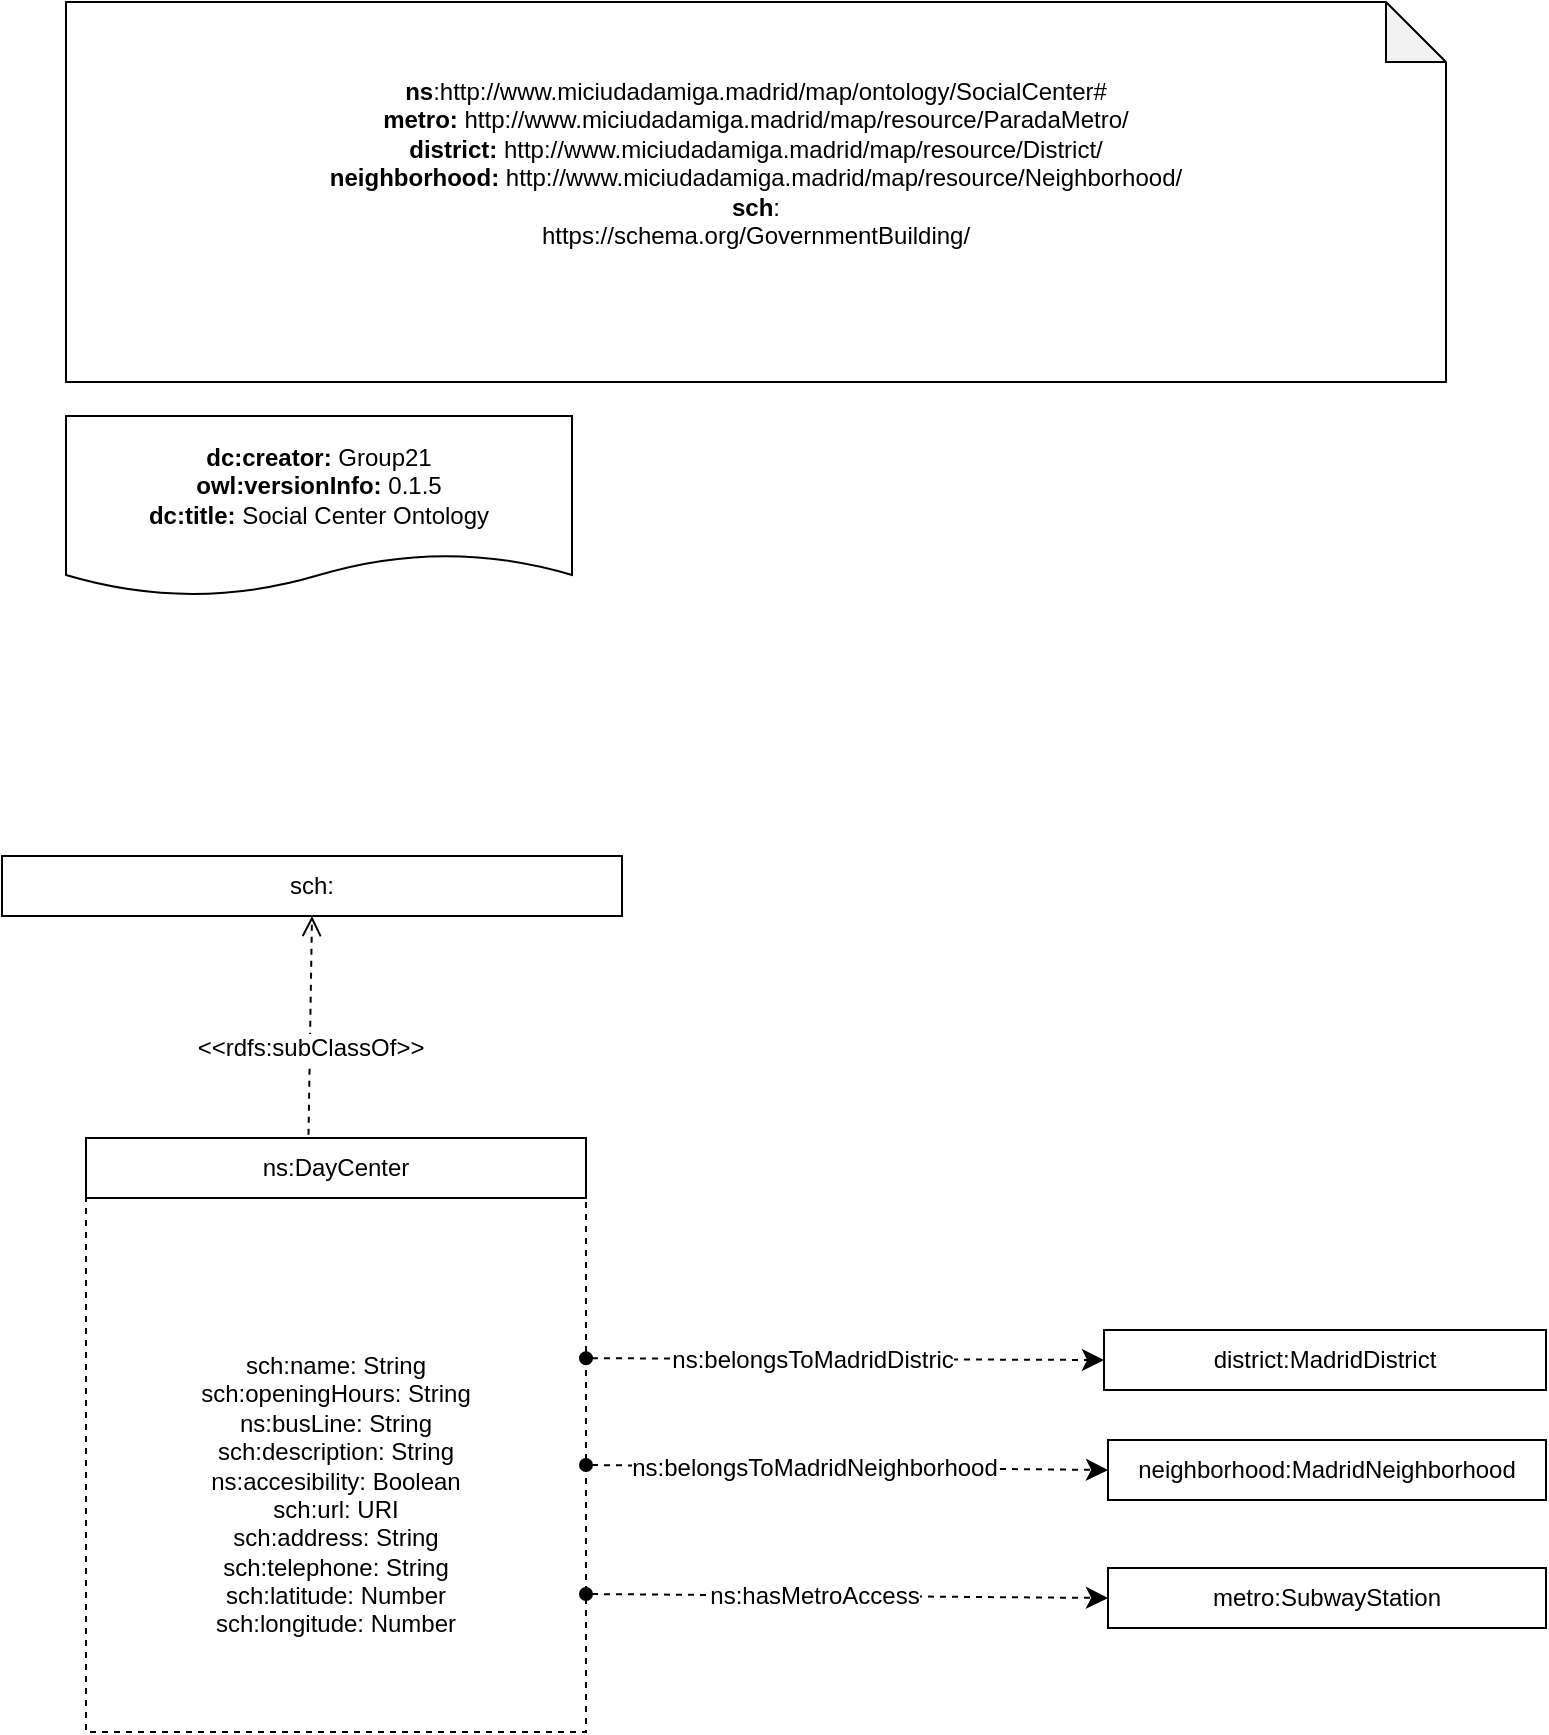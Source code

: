 <mxfile version="20.5.3" type="device"><diagram id="0sdka5wxmGOwOQ5W0LuB" name="Página-1"><mxGraphModel dx="1278" dy="560" grid="1" gridSize="10" guides="1" tooltips="1" connect="1" arrows="1" fold="1" page="1" pageScale="1" pageWidth="827" pageHeight="1169" math="0" shadow="0"><root><mxCell id="0"/><mxCell id="1" parent="0"/><mxCell id="t2aMmCCHNx6SaE_qLUkS-1" value="&lt;div&gt;&lt;br&gt;&lt;/div&gt;&lt;div&gt;&lt;b&gt;ns&lt;/b&gt;:http://www.miciudadamiga.madrid/map/ontology/SocialCenter#&lt;b&gt;&lt;br&gt;&lt;/b&gt;&lt;/div&gt;&lt;div&gt;&lt;b style=&quot;background-color: initial;&quot;&gt;metro:&amp;nbsp;&lt;/b&gt;&lt;span style=&quot;background-color: initial;&quot;&gt;http://www.miciudadamiga.madrid/map/resource/ParadaMetro/&lt;/span&gt;&lt;br&gt;&lt;/div&gt;&lt;div&gt;&lt;/div&gt;&lt;div&gt;&lt;b style=&quot;background-color: initial;&quot;&gt;district:&amp;nbsp;&lt;/b&gt;http://www.miciudadamiga.madrid/map/resource/District/&lt;b style=&quot;background-color: initial;&quot;&gt;&lt;br&gt;&lt;/b&gt;&lt;/div&gt;&lt;div&gt;&lt;b style=&quot;background-color: initial;&quot;&gt;neighborhood:&amp;nbsp;&lt;/b&gt;http://www.miciudadamiga.madrid/map/resource/Neighborhood/&lt;/div&gt;&lt;div&gt;&lt;b style=&quot;background-color: initial;&quot;&gt;sch&lt;/b&gt;&lt;span style=&quot;background-color: initial;&quot;&gt;:&lt;/span&gt;&lt;/div&gt;https://schema.org/GovernmentBuilding/&lt;div&gt;&lt;br&gt;&lt;/div&gt;&lt;div&gt;&lt;br&gt;&lt;/div&gt;&lt;div&gt;&lt;br&gt;&lt;/div&gt;" style="shape=note;whiteSpace=wrap;html=1;backgroundOutline=1;darkOpacity=0.05;" parent="1" vertex="1"><mxGeometry x="40" y="21" width="690" height="190" as="geometry"/></mxCell><mxCell id="t2aMmCCHNx6SaE_qLUkS-2" value="&lt;div&gt;&lt;b&gt;dc:creator:&lt;/b&gt;&amp;nbsp;Group21&lt;/div&gt;&lt;div&gt;&lt;b&gt;owl:versionInfo:&lt;/b&gt; 0.1.5&lt;/div&gt;&lt;div&gt;&lt;b&gt;dc:title:&lt;/b&gt;&amp;nbsp;Social Center Ontology&lt;/div&gt;" style="shape=document;whiteSpace=wrap;html=1;boundedLbl=1;labelBackgroundColor=#ffffff;strokeColor=#000000;fontSize=12;fontColor=#000000;size=0.233;" parent="1" vertex="1"><mxGeometry x="40" y="228" width="253" height="90" as="geometry"/></mxCell><mxCell id="t2aMmCCHNx6SaE_qLUkS-3" value="&lt;br&gt;&lt;br&gt;sch:name: String&lt;br&gt;sch:openingHours: String&lt;br&gt;ns:busLine: String&lt;br&gt;sch:description: String&lt;br&gt;ns:accesibility: Boolean&lt;br&gt;&lt;div style=&quot;text-align: center;&quot;&gt;&lt;span style=&quot;background-color: initial; text-align: start;&quot;&gt;sch:url:&amp;nbsp;&lt;/span&gt;&lt;span style=&quot;background-color: initial;&quot;&gt;URI&lt;/span&gt;&lt;/div&gt;sch:address: String&lt;br&gt;sch:t&lt;span style=&quot;text-align: start; background-color: initial;&quot;&gt;elephone: String&lt;br&gt;sch:latitude: Number&lt;br&gt;sch:longitude:&amp;nbsp;&lt;/span&gt;&lt;span style=&quot;text-align: start;&quot;&gt;Number&lt;/span&gt;&lt;span style=&quot;text-align: start; background-color: initial;&quot;&gt;&lt;br&gt;&lt;/span&gt;" style="rounded=0;whiteSpace=wrap;html=1;snapToPoint=1;points=[[0.1,0],[0.2,0],[0.3,0],[0.4,0],[0.5,0],[0.6,0],[0.7,0],[0.8,0],[0.9,0],[0,0.1],[0,0.3],[0,0.5],[0,0.7],[0,0.9],[0.1,1],[0.2,1],[0.3,1],[0.4,1],[0.5,1],[0.6,1],[0.7,1],[0.8,1],[0.9,1],[1,0.1],[1,0.3],[1,0.5],[1,0.7],[1,0.9]];dashed=1;" parent="1" vertex="1"><mxGeometry x="50" y="619" width="250" height="267" as="geometry"/></mxCell><mxCell id="t2aMmCCHNx6SaE_qLUkS-4" value="ns:DayCenter" style="rounded=0;whiteSpace=wrap;html=1;snapToPoint=1;points=[[0.1,0],[0.2,0],[0.3,0],[0.4,0],[0.5,0],[0.6,0],[0.7,0],[0.8,0],[0.9,0],[0,0.1],[0,0.3],[0,0.5],[0,0.7],[0,0.9],[0.1,1],[0.2,1],[0.3,1],[0.4,1],[0.5,1],[0.6,1],[0.7,1],[0.8,1],[0.9,1],[1,0.1],[1,0.3],[1,0.5],[1,0.7],[1,0.9]];" parent="1" vertex="1"><mxGeometry x="50" y="589" width="250" height="30" as="geometry"/></mxCell><mxCell id="t2aMmCCHNx6SaE_qLUkS-7" value="metro:SubwayStation" style="rounded=0;whiteSpace=wrap;html=1;snapToPoint=1;points=[[0.1,0],[0.2,0],[0.3,0],[0.4,0],[0.5,0],[0.6,0],[0.7,0],[0.8,0],[0.9,0],[0,0.1],[0,0.3],[0,0.5],[0,0.7],[0,0.9],[0.1,1],[0.2,1],[0.3,1],[0.4,1],[0.5,1],[0.6,1],[0.7,1],[0.8,1],[0.9,1],[1,0.1],[1,0.3],[1,0.5],[1,0.7],[1,0.9]];" parent="1" vertex="1"><mxGeometry x="561" y="804" width="219" height="30" as="geometry"/></mxCell><mxCell id="t2aMmCCHNx6SaE_qLUkS-8" value="" style="endArrow=classic;html=1;entryX=0;entryY=0.5;entryDx=0;entryDy=0;endSize=8;startArrow=oval;startFill=1;dashed=1;arcSize=0;rounded=0;" parent="1" target="t2aMmCCHNx6SaE_qLUkS-7" edge="1"><mxGeometry width="50" height="50" relative="1" as="geometry"><mxPoint x="300" y="817" as="sourcePoint"/><mxPoint x="502.0" y="920.33" as="targetPoint"/></mxGeometry></mxCell><mxCell id="t2aMmCCHNx6SaE_qLUkS-9" value="&lt;div&gt;ns:hasMetroAccess&lt;/div&gt;" style="text;html=1;align=center;verticalAlign=middle;resizable=0;points=[];labelBackgroundColor=#ffffff;" parent="t2aMmCCHNx6SaE_qLUkS-8" vertex="1" connectable="0"><mxGeometry x="-0.127" relative="1" as="geometry"><mxPoint as="offset"/></mxGeometry></mxCell><mxCell id="t2aMmCCHNx6SaE_qLUkS-14" value="" style="endArrow=open;html=1;fontColor=#000099;exitX=0.445;exitY=-0.053;exitDx=0;exitDy=0;endFill=0;dashed=1;entryX=0.5;entryY=1;entryDx=0;entryDy=0;endSize=8;arcSize=0;rounded=0;exitPerimeter=0;" parent="1" source="t2aMmCCHNx6SaE_qLUkS-4" target="t2aMmCCHNx6SaE_qLUkS-16" edge="1"><mxGeometry width="50" height="50" relative="1" as="geometry"><mxPoint x="410" y="490" as="sourcePoint"/><mxPoint x="293.0" y="430" as="targetPoint"/></mxGeometry></mxCell><mxCell id="t2aMmCCHNx6SaE_qLUkS-15" value="&amp;lt;&amp;lt;rdfs:subClassOf&amp;gt;&amp;gt;" style="text;html=1;align=center;verticalAlign=middle;resizable=0;points=[];fontColor=#000000;labelBackgroundColor=#ffffff;" parent="t2aMmCCHNx6SaE_qLUkS-14" vertex="1" connectable="0"><mxGeometry x="-0.328" relative="1" as="geometry"><mxPoint y="-7.14" as="offset"/></mxGeometry></mxCell><mxCell id="t2aMmCCHNx6SaE_qLUkS-16" value="&lt;span style=&quot;background-color: initial;&quot;&gt;sch&lt;/span&gt;&lt;span style=&quot;background-color: initial;&quot;&gt;:&lt;/span&gt;" style="rounded=0;whiteSpace=wrap;html=1;snapToPoint=1;points=[[0.1,0],[0.2,0],[0.3,0],[0.4,0],[0.5,0],[0.6,0],[0.7,0],[0.8,0],[0.9,0],[0,0.1],[0,0.3],[0,0.5],[0,0.7],[0,0.9],[0.1,1],[0.2,1],[0.3,1],[0.4,1],[0.5,1],[0.6,1],[0.7,1],[0.8,1],[0.9,1],[1,0.1],[1,0.3],[1,0.5],[1,0.7],[1,0.9]];" parent="1" vertex="1"><mxGeometry x="8" y="448" width="310" height="30" as="geometry"/></mxCell><mxCell id="qtaa2AM6sor8RChB1c8A-1" value="neighborhood:MadridNeighborhood" style="rounded=0;whiteSpace=wrap;html=1;snapToPoint=1;points=[[0.1,0],[0.2,0],[0.3,0],[0.4,0],[0.5,0],[0.6,0],[0.7,0],[0.8,0],[0.9,0],[0,0.1],[0,0.3],[0,0.5],[0,0.7],[0,0.9],[0.1,1],[0.2,1],[0.3,1],[0.4,1],[0.5,1],[0.6,1],[0.7,1],[0.8,1],[0.9,1],[1,0.1],[1,0.3],[1,0.5],[1,0.7],[1,0.9]];" parent="1" vertex="1"><mxGeometry x="561" y="740" width="219" height="30" as="geometry"/></mxCell><mxCell id="qtaa2AM6sor8RChB1c8A-2" value="" style="endArrow=classic;html=1;entryX=0;entryY=0.5;entryDx=0;entryDy=0;endSize=8;startArrow=oval;startFill=1;dashed=1;arcSize=0;rounded=0;" parent="1" source="t2aMmCCHNx6SaE_qLUkS-3" target="qtaa2AM6sor8RChB1c8A-1" edge="1"><mxGeometry width="50" height="50" relative="1" as="geometry"><mxPoint x="300" y="735" as="sourcePoint"/><mxPoint x="502.0" y="838.33" as="targetPoint"/></mxGeometry></mxCell><mxCell id="qtaa2AM6sor8RChB1c8A-3" value="ns:belongsToMadridNeighborhood" style="text;html=1;align=center;verticalAlign=middle;resizable=0;points=[];labelBackgroundColor=#ffffff;" parent="qtaa2AM6sor8RChB1c8A-2" vertex="1" connectable="0"><mxGeometry x="-0.127" relative="1" as="geometry"><mxPoint as="offset"/></mxGeometry></mxCell><mxCell id="qtaa2AM6sor8RChB1c8A-4" value="district:MadridDistrict" style="rounded=0;whiteSpace=wrap;html=1;snapToPoint=1;points=[[0.1,0],[0.2,0],[0.3,0],[0.4,0],[0.5,0],[0.6,0],[0.7,0],[0.8,0],[0.9,0],[0,0.1],[0,0.3],[0,0.5],[0,0.7],[0,0.9],[0.1,1],[0.2,1],[0.3,1],[0.4,1],[0.5,1],[0.6,1],[0.7,1],[0.8,1],[0.9,1],[1,0.1],[1,0.3],[1,0.5],[1,0.7],[1,0.9]];" parent="1" vertex="1"><mxGeometry x="559" y="685" width="221" height="30" as="geometry"/></mxCell><mxCell id="qtaa2AM6sor8RChB1c8A-5" value="" style="endArrow=classic;html=1;entryX=0;entryY=0.5;entryDx=0;entryDy=0;endSize=8;startArrow=oval;startFill=1;dashed=1;arcSize=0;rounded=0;exitX=1;exitY=0.3;exitDx=0;exitDy=0;" parent="1" source="t2aMmCCHNx6SaE_qLUkS-3" target="qtaa2AM6sor8RChB1c8A-4" edge="1"><mxGeometry width="50" height="50" relative="1" as="geometry"><mxPoint x="300" y="646.7" as="sourcePoint"/><mxPoint x="512.0" y="755.33" as="targetPoint"/></mxGeometry></mxCell><mxCell id="qtaa2AM6sor8RChB1c8A-6" value="ns:belongsToMadridDistric" style="text;html=1;align=center;verticalAlign=middle;resizable=0;points=[];labelBackgroundColor=#ffffff;" parent="qtaa2AM6sor8RChB1c8A-5" vertex="1" connectable="0"><mxGeometry x="-0.127" relative="1" as="geometry"><mxPoint as="offset"/></mxGeometry></mxCell></root></mxGraphModel></diagram></mxfile>